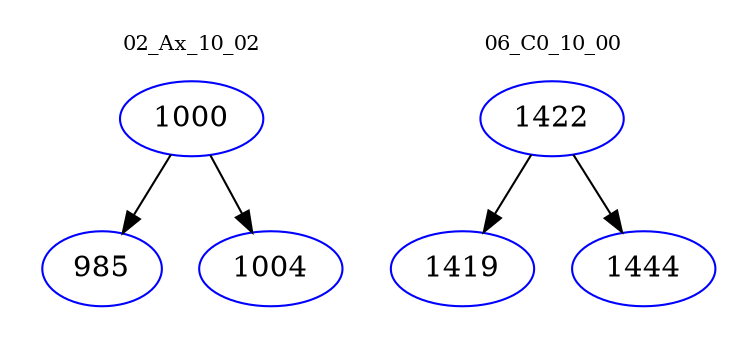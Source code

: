digraph{
subgraph cluster_0 {
color = white
label = "02_Ax_10_02";
fontsize=10;
T0_1000 [label="1000", color="blue"]
T0_1000 -> T0_985 [color="black"]
T0_985 [label="985", color="blue"]
T0_1000 -> T0_1004 [color="black"]
T0_1004 [label="1004", color="blue"]
}
subgraph cluster_1 {
color = white
label = "06_C0_10_00";
fontsize=10;
T1_1422 [label="1422", color="blue"]
T1_1422 -> T1_1419 [color="black"]
T1_1419 [label="1419", color="blue"]
T1_1422 -> T1_1444 [color="black"]
T1_1444 [label="1444", color="blue"]
}
}
